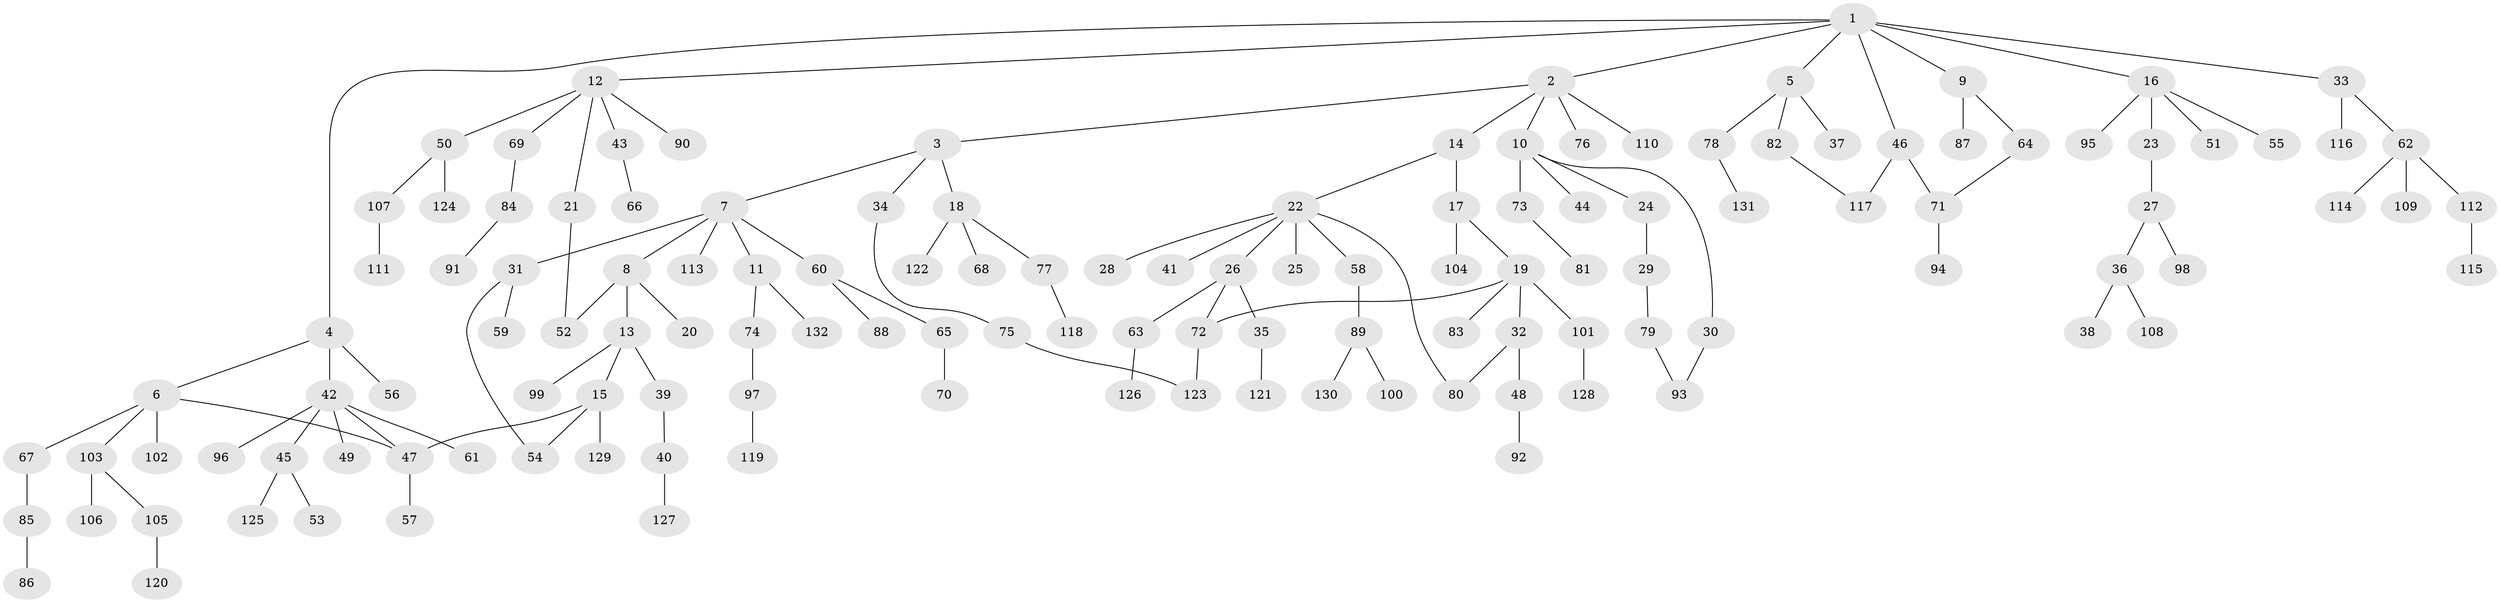 // Generated by graph-tools (version 1.1) at 2025/42/03/09/25 04:42:26]
// undirected, 132 vertices, 141 edges
graph export_dot {
graph [start="1"]
  node [color=gray90,style=filled];
  1;
  2;
  3;
  4;
  5;
  6;
  7;
  8;
  9;
  10;
  11;
  12;
  13;
  14;
  15;
  16;
  17;
  18;
  19;
  20;
  21;
  22;
  23;
  24;
  25;
  26;
  27;
  28;
  29;
  30;
  31;
  32;
  33;
  34;
  35;
  36;
  37;
  38;
  39;
  40;
  41;
  42;
  43;
  44;
  45;
  46;
  47;
  48;
  49;
  50;
  51;
  52;
  53;
  54;
  55;
  56;
  57;
  58;
  59;
  60;
  61;
  62;
  63;
  64;
  65;
  66;
  67;
  68;
  69;
  70;
  71;
  72;
  73;
  74;
  75;
  76;
  77;
  78;
  79;
  80;
  81;
  82;
  83;
  84;
  85;
  86;
  87;
  88;
  89;
  90;
  91;
  92;
  93;
  94;
  95;
  96;
  97;
  98;
  99;
  100;
  101;
  102;
  103;
  104;
  105;
  106;
  107;
  108;
  109;
  110;
  111;
  112;
  113;
  114;
  115;
  116;
  117;
  118;
  119;
  120;
  121;
  122;
  123;
  124;
  125;
  126;
  127;
  128;
  129;
  130;
  131;
  132;
  1 -- 2;
  1 -- 4;
  1 -- 5;
  1 -- 9;
  1 -- 12;
  1 -- 16;
  1 -- 33;
  1 -- 46;
  2 -- 3;
  2 -- 10;
  2 -- 14;
  2 -- 76;
  2 -- 110;
  3 -- 7;
  3 -- 18;
  3 -- 34;
  4 -- 6;
  4 -- 42;
  4 -- 56;
  5 -- 37;
  5 -- 78;
  5 -- 82;
  6 -- 67;
  6 -- 102;
  6 -- 103;
  6 -- 47;
  7 -- 8;
  7 -- 11;
  7 -- 31;
  7 -- 60;
  7 -- 113;
  8 -- 13;
  8 -- 20;
  8 -- 52;
  9 -- 64;
  9 -- 87;
  10 -- 24;
  10 -- 30;
  10 -- 44;
  10 -- 73;
  11 -- 74;
  11 -- 132;
  12 -- 21;
  12 -- 43;
  12 -- 50;
  12 -- 69;
  12 -- 90;
  13 -- 15;
  13 -- 39;
  13 -- 99;
  14 -- 17;
  14 -- 22;
  15 -- 129;
  15 -- 47;
  15 -- 54;
  16 -- 23;
  16 -- 51;
  16 -- 55;
  16 -- 95;
  17 -- 19;
  17 -- 104;
  18 -- 68;
  18 -- 77;
  18 -- 122;
  19 -- 32;
  19 -- 83;
  19 -- 101;
  19 -- 72;
  21 -- 52;
  22 -- 25;
  22 -- 26;
  22 -- 28;
  22 -- 41;
  22 -- 58;
  22 -- 80;
  23 -- 27;
  24 -- 29;
  26 -- 35;
  26 -- 63;
  26 -- 72;
  27 -- 36;
  27 -- 98;
  29 -- 79;
  30 -- 93;
  31 -- 54;
  31 -- 59;
  32 -- 48;
  32 -- 80;
  33 -- 62;
  33 -- 116;
  34 -- 75;
  35 -- 121;
  36 -- 38;
  36 -- 108;
  39 -- 40;
  40 -- 127;
  42 -- 45;
  42 -- 47;
  42 -- 49;
  42 -- 61;
  42 -- 96;
  43 -- 66;
  45 -- 53;
  45 -- 125;
  46 -- 117;
  46 -- 71;
  47 -- 57;
  48 -- 92;
  50 -- 107;
  50 -- 124;
  58 -- 89;
  60 -- 65;
  60 -- 88;
  62 -- 109;
  62 -- 112;
  62 -- 114;
  63 -- 126;
  64 -- 71;
  65 -- 70;
  67 -- 85;
  69 -- 84;
  71 -- 94;
  72 -- 123;
  73 -- 81;
  74 -- 97;
  75 -- 123;
  77 -- 118;
  78 -- 131;
  79 -- 93;
  82 -- 117;
  84 -- 91;
  85 -- 86;
  89 -- 100;
  89 -- 130;
  97 -- 119;
  101 -- 128;
  103 -- 105;
  103 -- 106;
  105 -- 120;
  107 -- 111;
  112 -- 115;
}
